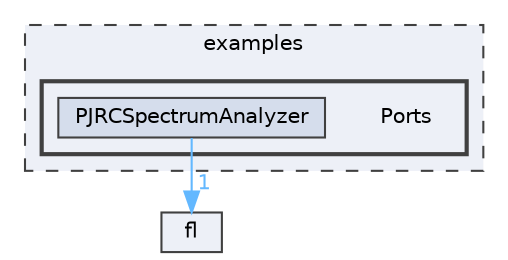 digraph "/home/runner/work/FastLED/FastLED/examples/Ports"
{
 // INTERACTIVE_SVG=YES
 // LATEX_PDF_SIZE
  bgcolor="transparent";
  edge [fontname=Helvetica,fontsize=10,labelfontname=Helvetica,labelfontsize=10];
  node [fontname=Helvetica,fontsize=10,shape=box,height=0.2,width=0.4];
  compound=true
  subgraph clusterdir_d28a4824dc47e487b107a5db32ef43c4 {
    graph [ bgcolor="#edf0f7", pencolor="grey25", label="examples", fontname=Helvetica,fontsize=10 style="filled,dashed", URL="dir_d28a4824dc47e487b107a5db32ef43c4.html",tooltip=""]
  subgraph clusterdir_5be643861a9099dc7f4088bde5b50734 {
    graph [ bgcolor="#edf0f7", pencolor="grey25", label="", fontname=Helvetica,fontsize=10 style="filled,bold", URL="dir_5be643861a9099dc7f4088bde5b50734.html",tooltip=""]
    dir_5be643861a9099dc7f4088bde5b50734 [shape=plaintext, label="Ports"];
  dir_c6d2b9664bc0baeb2d7dc333b2ac5200 [label="PJRCSpectrumAnalyzer", fillcolor="#d5ddec", color="grey25", style="filled", URL="dir_c6d2b9664bc0baeb2d7dc333b2ac5200.html",tooltip=""];
  }
  }
  dir_4d1829fa9bd13d7db71e765b2707b248 [label="fl", fillcolor="#edf0f7", color="grey25", style="filled", URL="dir_4d1829fa9bd13d7db71e765b2707b248.html",tooltip=""];
  dir_c6d2b9664bc0baeb2d7dc333b2ac5200->dir_4d1829fa9bd13d7db71e765b2707b248 [headlabel="1", labeldistance=1.5 headhref="dir_000083_000042.html" href="dir_000083_000042.html" color="steelblue1" fontcolor="steelblue1"];
}
